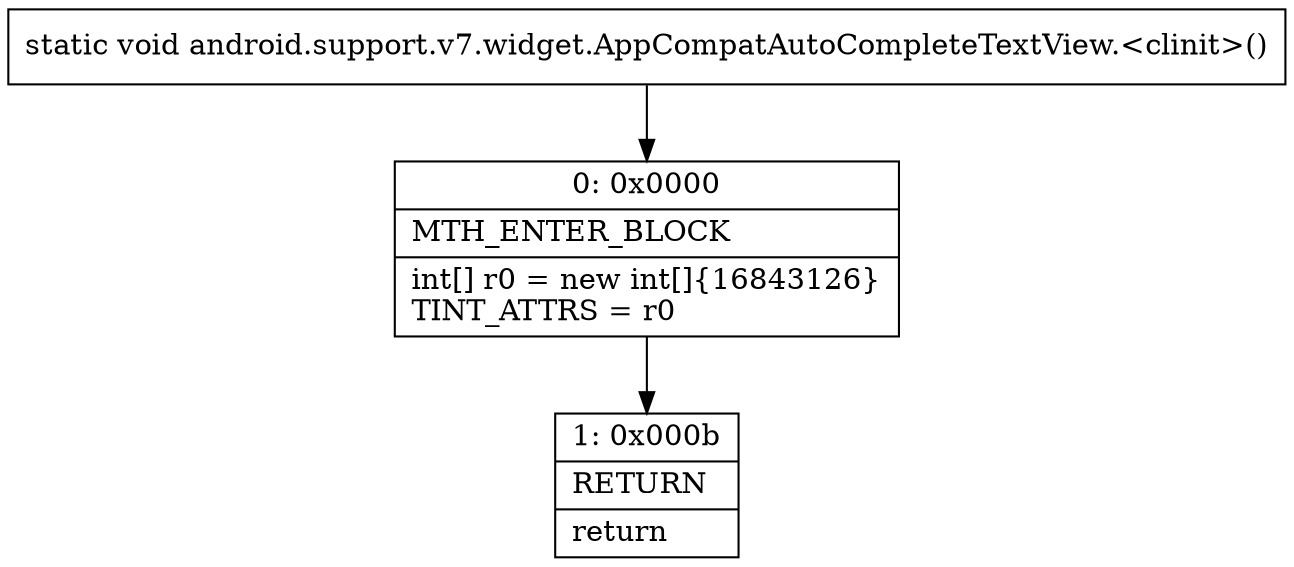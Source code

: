digraph "CFG forandroid.support.v7.widget.AppCompatAutoCompleteTextView.\<clinit\>()V" {
Node_0 [shape=record,label="{0\:\ 0x0000|MTH_ENTER_BLOCK\l|int[] r0 = new int[]\{16843126\}\lTINT_ATTRS = r0\l}"];
Node_1 [shape=record,label="{1\:\ 0x000b|RETURN\l|return\l}"];
MethodNode[shape=record,label="{static void android.support.v7.widget.AppCompatAutoCompleteTextView.\<clinit\>() }"];
MethodNode -> Node_0;
Node_0 -> Node_1;
}

